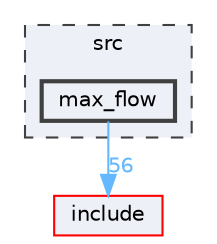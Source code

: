 digraph "max_flow"
{
 // LATEX_PDF_SIZE
  bgcolor="transparent";
  edge [fontname=Helvetica,fontsize=10,labelfontname=Helvetica,labelfontsize=10];
  node [fontname=Helvetica,fontsize=10,shape=box,height=0.2,width=0.4];
  compound=true
  subgraph clusterdir_68267d1309a1af8e8297ef4c3efbcdba {
    graph [ bgcolor="#edf0f7", pencolor="grey25", label="src", fontname=Helvetica,fontsize=10 style="filled,dashed", URL="dir_68267d1309a1af8e8297ef4c3efbcdba.html",tooltip=""]
  dir_e097e56f6842ce96d92168705fe95aef [label="max_flow", fillcolor="#edf0f7", color="grey25", style="filled,bold", URL="dir_e097e56f6842ce96d92168705fe95aef.html",tooltip=""];
  }
  dir_d44c64559bbebec7f509842c48db8b23 [label="include", fillcolor="#edf0f7", color="red", style="filled", URL="dir_d44c64559bbebec7f509842c48db8b23.html",tooltip=""];
  dir_e097e56f6842ce96d92168705fe95aef->dir_d44c64559bbebec7f509842c48db8b23 [headlabel="56", labeldistance=1.5 headhref="dir_000058_000050.html" href="dir_000058_000050.html" color="steelblue1" fontcolor="steelblue1"];
}
